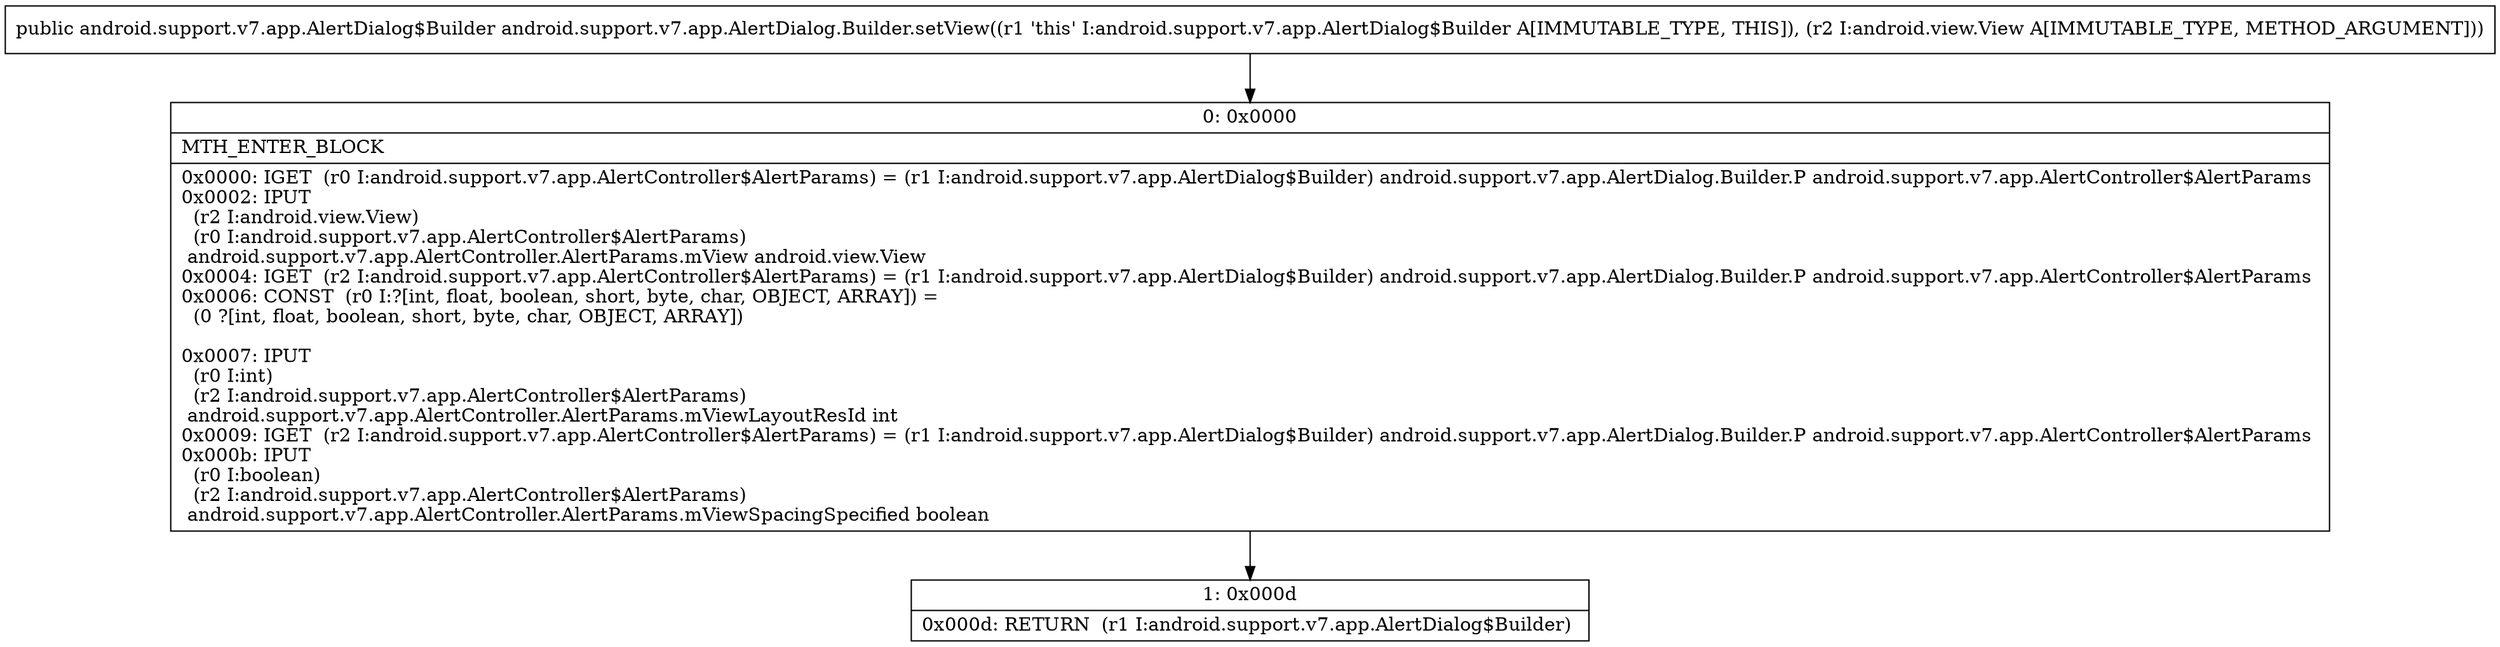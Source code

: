digraph "CFG forandroid.support.v7.app.AlertDialog.Builder.setView(Landroid\/view\/View;)Landroid\/support\/v7\/app\/AlertDialog$Builder;" {
Node_0 [shape=record,label="{0\:\ 0x0000|MTH_ENTER_BLOCK\l|0x0000: IGET  (r0 I:android.support.v7.app.AlertController$AlertParams) = (r1 I:android.support.v7.app.AlertDialog$Builder) android.support.v7.app.AlertDialog.Builder.P android.support.v7.app.AlertController$AlertParams \l0x0002: IPUT  \l  (r2 I:android.view.View)\l  (r0 I:android.support.v7.app.AlertController$AlertParams)\l android.support.v7.app.AlertController.AlertParams.mView android.view.View \l0x0004: IGET  (r2 I:android.support.v7.app.AlertController$AlertParams) = (r1 I:android.support.v7.app.AlertDialog$Builder) android.support.v7.app.AlertDialog.Builder.P android.support.v7.app.AlertController$AlertParams \l0x0006: CONST  (r0 I:?[int, float, boolean, short, byte, char, OBJECT, ARRAY]) = \l  (0 ?[int, float, boolean, short, byte, char, OBJECT, ARRAY])\l \l0x0007: IPUT  \l  (r0 I:int)\l  (r2 I:android.support.v7.app.AlertController$AlertParams)\l android.support.v7.app.AlertController.AlertParams.mViewLayoutResId int \l0x0009: IGET  (r2 I:android.support.v7.app.AlertController$AlertParams) = (r1 I:android.support.v7.app.AlertDialog$Builder) android.support.v7.app.AlertDialog.Builder.P android.support.v7.app.AlertController$AlertParams \l0x000b: IPUT  \l  (r0 I:boolean)\l  (r2 I:android.support.v7.app.AlertController$AlertParams)\l android.support.v7.app.AlertController.AlertParams.mViewSpacingSpecified boolean \l}"];
Node_1 [shape=record,label="{1\:\ 0x000d|0x000d: RETURN  (r1 I:android.support.v7.app.AlertDialog$Builder) \l}"];
MethodNode[shape=record,label="{public android.support.v7.app.AlertDialog$Builder android.support.v7.app.AlertDialog.Builder.setView((r1 'this' I:android.support.v7.app.AlertDialog$Builder A[IMMUTABLE_TYPE, THIS]), (r2 I:android.view.View A[IMMUTABLE_TYPE, METHOD_ARGUMENT])) }"];
MethodNode -> Node_0;
Node_0 -> Node_1;
}

